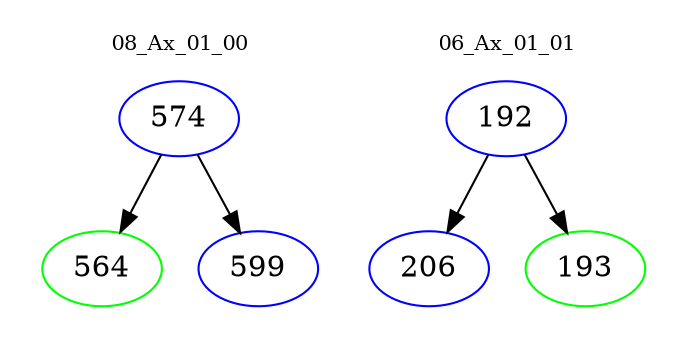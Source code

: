 digraph{
subgraph cluster_0 {
color = white
label = "08_Ax_01_00";
fontsize=10;
T0_574 [label="574", color="blue"]
T0_574 -> T0_564 [color="black"]
T0_564 [label="564", color="green"]
T0_574 -> T0_599 [color="black"]
T0_599 [label="599", color="blue"]
}
subgraph cluster_1 {
color = white
label = "06_Ax_01_01";
fontsize=10;
T1_192 [label="192", color="blue"]
T1_192 -> T1_206 [color="black"]
T1_206 [label="206", color="blue"]
T1_192 -> T1_193 [color="black"]
T1_193 [label="193", color="green"]
}
}
